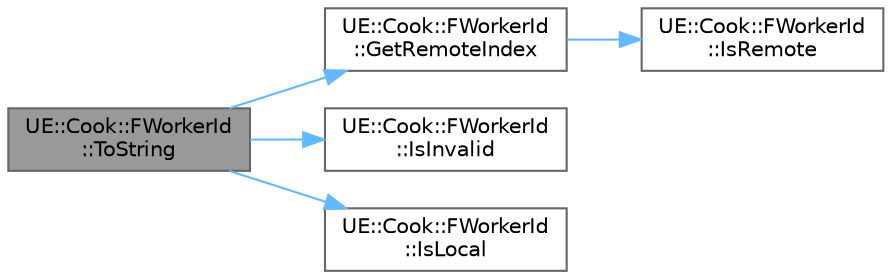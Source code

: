 digraph "UE::Cook::FWorkerId::ToString"
{
 // INTERACTIVE_SVG=YES
 // LATEX_PDF_SIZE
  bgcolor="transparent";
  edge [fontname=Helvetica,fontsize=10,labelfontname=Helvetica,labelfontsize=10];
  node [fontname=Helvetica,fontsize=10,shape=box,height=0.2,width=0.4];
  rankdir="LR";
  Node1 [id="Node000001",label="UE::Cook::FWorkerId\l::ToString",height=0.2,width=0.4,color="gray40", fillcolor="grey60", style="filled", fontcolor="black",tooltip=" "];
  Node1 -> Node2 [id="edge1_Node000001_Node000002",color="steelblue1",style="solid",tooltip=" "];
  Node2 [id="Node000002",label="UE::Cook::FWorkerId\l::GetRemoteIndex",height=0.2,width=0.4,color="grey40", fillcolor="white", style="filled",URL="$d7/dd7/structUE_1_1Cook_1_1FWorkerId.html#a9f3fdf111a36079b1512568c59005934",tooltip=" "];
  Node2 -> Node3 [id="edge2_Node000002_Node000003",color="steelblue1",style="solid",tooltip=" "];
  Node3 [id="Node000003",label="UE::Cook::FWorkerId\l::IsRemote",height=0.2,width=0.4,color="grey40", fillcolor="white", style="filled",URL="$d7/dd7/structUE_1_1Cook_1_1FWorkerId.html#add7d0cc384f3123e4030796ccc278c4c",tooltip=" "];
  Node1 -> Node4 [id="edge3_Node000001_Node000004",color="steelblue1",style="solid",tooltip=" "];
  Node4 [id="Node000004",label="UE::Cook::FWorkerId\l::IsInvalid",height=0.2,width=0.4,color="grey40", fillcolor="white", style="filled",URL="$d7/dd7/structUE_1_1Cook_1_1FWorkerId.html#a2838a24d9a64a63b24f9e368a32e4117",tooltip=" "];
  Node1 -> Node5 [id="edge4_Node000001_Node000005",color="steelblue1",style="solid",tooltip=" "];
  Node5 [id="Node000005",label="UE::Cook::FWorkerId\l::IsLocal",height=0.2,width=0.4,color="grey40", fillcolor="white", style="filled",URL="$d7/dd7/structUE_1_1Cook_1_1FWorkerId.html#ad5cf49cf7d00006d307b5ba2aff54645",tooltip=" "];
}
